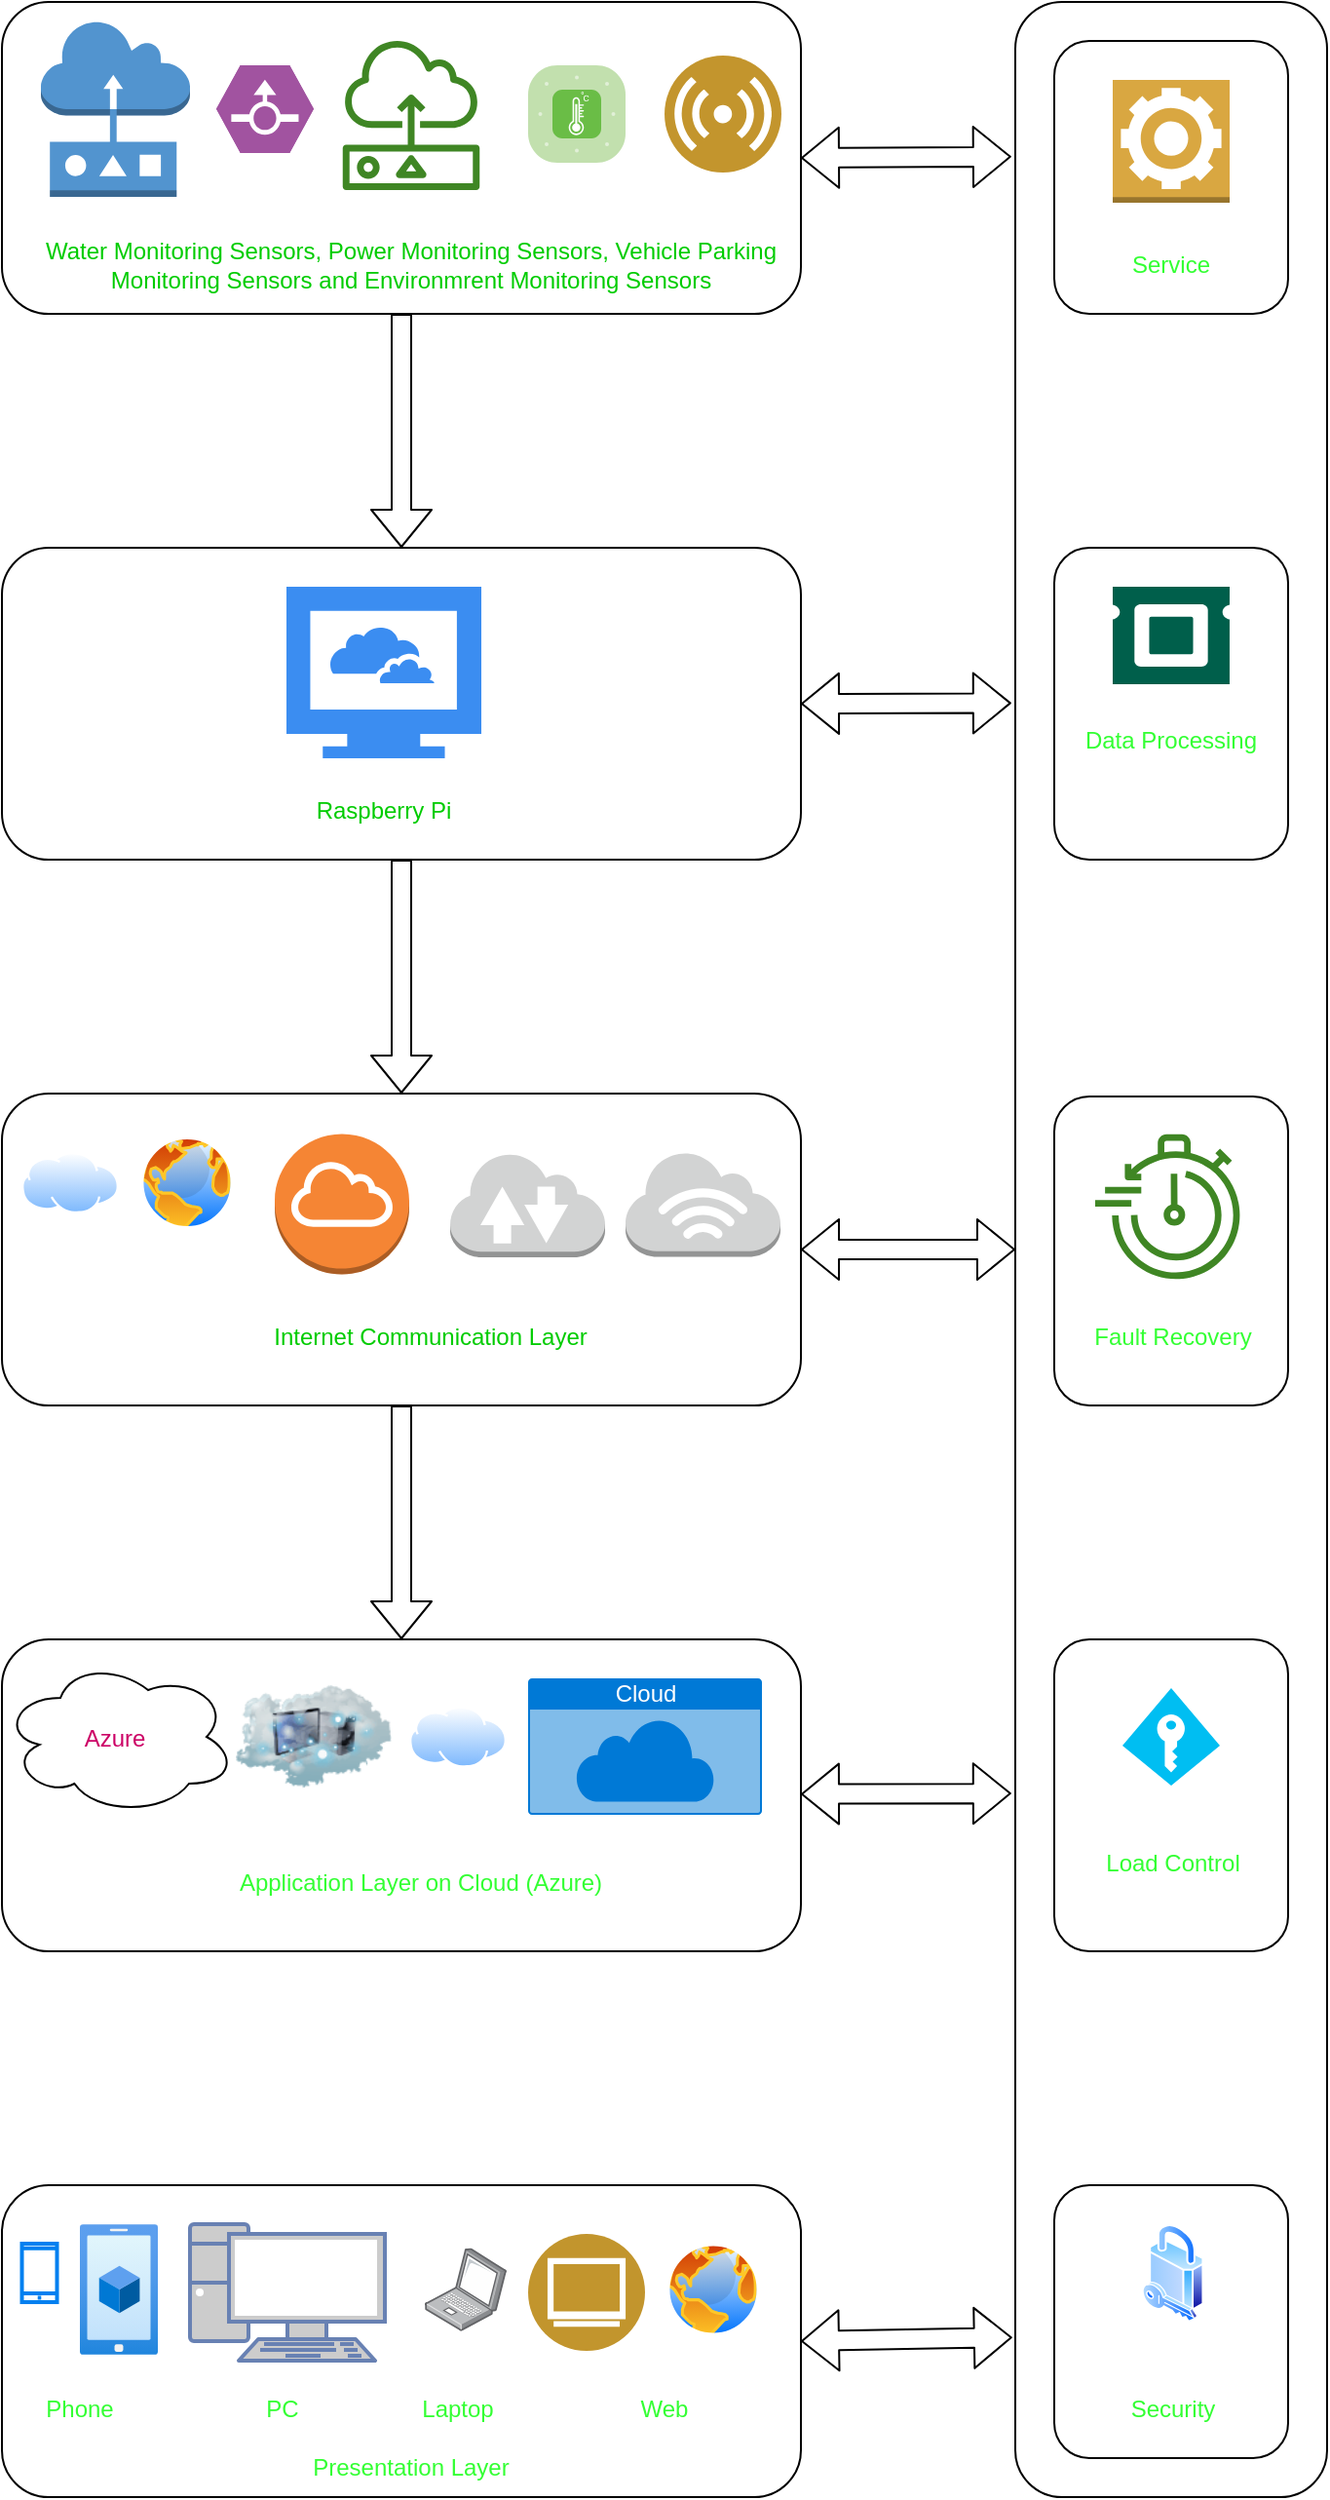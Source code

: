 <mxfile>
    <diagram id="JpVn0bxuRuOm0-zpRY7z" name="Page-1">
        <mxGraphModel dx="2343" dy="1366" grid="1" gridSize="10" guides="1" tooltips="1" connect="1" arrows="1" fold="1" page="1" pageScale="1" pageWidth="850" pageHeight="1100" background="none" math="0" shadow="0">
            <root>
                <mxCell id="0"/>
                <mxCell id="1" parent="0"/>
                <mxCell id="3" value="" style="rounded=1;whiteSpace=wrap;html=1;fillColor=none;" parent="1" vertex="1">
                    <mxGeometry x="80" y="80" width="410" height="160" as="geometry"/>
                </mxCell>
                <mxCell id="4" value="" style="outlineConnect=0;dashed=0;verticalLabelPosition=bottom;verticalAlign=top;align=center;html=1;shape=mxgraph.aws3.sensor;fillColor=#5294CF;gradientColor=none;" parent="1" vertex="1">
                    <mxGeometry x="100" y="90" width="76.5" height="90" as="geometry"/>
                </mxCell>
                <mxCell id="5" value="" style="verticalLabelPosition=bottom;sketch=0;html=1;fillColor=#A153A0;strokeColor=#ffffff;verticalAlign=top;align=center;points=[[0,0.5,0],[0.125,0.25,0],[0.25,0,0],[0.5,0,0],[0.75,0,0],[0.875,0.25,0],[1,0.5,0],[0.875,0.75,0],[0.75,1,0],[0.5,1,0],[0.125,0.75,0]];pointerEvents=1;shape=mxgraph.cisco_safe.compositeIcon;bgIcon=mxgraph.cisco_safe.design.blank_device;resIcon=mxgraph.cisco_safe.design.flow_sensor;" parent="1" vertex="1">
                    <mxGeometry x="190" y="112.5" width="50" height="45" as="geometry"/>
                </mxCell>
                <mxCell id="6" value="" style="sketch=0;outlineConnect=0;fontColor=#232F3E;gradientColor=none;fillColor=#3F8624;strokeColor=none;dashed=0;verticalLabelPosition=bottom;verticalAlign=top;align=center;html=1;fontSize=12;fontStyle=0;aspect=fixed;pointerEvents=1;shape=mxgraph.aws4.sensor;" parent="1" vertex="1">
                    <mxGeometry x="254" y="98.5" width="72" height="78" as="geometry"/>
                </mxCell>
                <mxCell id="7" value="" style="verticalLabelPosition=bottom;sketch=0;html=1;fillColor=#6ABD46;strokeColor=#ffffff;verticalAlign=top;align=center;points=[[0.085,0.085,0],[0.915,0.085,0],[0.915,0.915,0],[0.085,0.915,0],[0.25,0,0],[0.5,0,0],[0.75,0,0],[1,0.25,0],[1,0.5,0],[1,0.75,0],[0.75,1,0],[0.5,1,0],[0.25,1,0],[0,0.75,0],[0,0.5,0],[0,0.25,0]];pointerEvents=1;shape=mxgraph.cisco_safe.compositeIcon;bgIcon=mxgraph.cisco_safe.architecture.generic_appliance;resIcon=mxgraph.cisco_safe.architecture.sensor;" parent="1" vertex="1">
                    <mxGeometry x="350" y="112.5" width="50" height="50" as="geometry"/>
                </mxCell>
                <mxCell id="8" value="" style="aspect=fixed;perimeter=ellipsePerimeter;html=1;align=center;shadow=0;dashed=0;fontColor=#4277BB;labelBackgroundColor=#ffffff;fontSize=12;spacingTop=3;image;image=img/lib/ibm/users/sensor.svg;fillColor=none;" parent="1" vertex="1">
                    <mxGeometry x="420" y="107.5" width="60" height="60" as="geometry"/>
                </mxCell>
                <mxCell id="9" value="&lt;font color=&quot;#00cc00&quot;&gt;Water Monitoring Sensors, Power Monitoring Sensors, Vehicle Parking Monitoring Sensors and Environmrent Monitoring Sensors&lt;/font&gt;" style="text;html=1;strokeColor=none;fillColor=none;align=center;verticalAlign=middle;whiteSpace=wrap;rounded=0;" parent="1" vertex="1">
                    <mxGeometry x="100" y="200" width="380" height="30" as="geometry"/>
                </mxCell>
                <mxCell id="10" value="" style="rounded=1;whiteSpace=wrap;html=1;fontColor=#00CC00;fillColor=none;" parent="1" vertex="1">
                    <mxGeometry x="80" y="360" width="410" height="160" as="geometry"/>
                </mxCell>
                <mxCell id="12" value="" style="sketch=0;html=1;aspect=fixed;strokeColor=none;shadow=0;align=center;verticalAlign=top;fillColor=#3B8DF1;shape=mxgraph.gcp2.cloud_computer;fontColor=#00CC00;" parent="1" vertex="1">
                    <mxGeometry x="226" y="380" width="100" height="88" as="geometry"/>
                </mxCell>
                <mxCell id="13" value="Raspberry Pi" style="text;html=1;strokeColor=none;fillColor=none;align=center;verticalAlign=middle;whiteSpace=wrap;rounded=0;fontColor=#00CC00;" parent="1" vertex="1">
                    <mxGeometry x="234" y="480" width="84" height="30" as="geometry"/>
                </mxCell>
                <mxCell id="14" value="" style="rounded=1;whiteSpace=wrap;html=1;fontColor=#00CC00;fillColor=none;" parent="1" vertex="1">
                    <mxGeometry x="80" y="640" width="410" height="160" as="geometry"/>
                </mxCell>
                <mxCell id="15" value="" style="aspect=fixed;perimeter=ellipsePerimeter;html=1;align=center;shadow=0;dashed=0;spacingTop=3;image;image=img/lib/active_directory/internet_cloud.svg;fontColor=#00CC00;fillColor=none;" parent="1" vertex="1">
                    <mxGeometry x="90" y="670" width="50" height="31.5" as="geometry"/>
                </mxCell>
                <mxCell id="16" value="" style="aspect=fixed;perimeter=ellipsePerimeter;html=1;align=center;shadow=0;dashed=0;spacingTop=3;image;image=img/lib/active_directory/internet_globe.svg;fontColor=#00CC00;fillColor=none;" parent="1" vertex="1">
                    <mxGeometry x="150" y="660.75" width="50" height="50" as="geometry"/>
                </mxCell>
                <mxCell id="17" value="" style="outlineConnect=0;dashed=0;verticalLabelPosition=bottom;verticalAlign=top;align=center;html=1;shape=mxgraph.aws3.internet_gateway;fillColor=#F58534;gradientColor=none;fontColor=#00CC00;" parent="1" vertex="1">
                    <mxGeometry x="220" y="660.75" width="69" height="72" as="geometry"/>
                </mxCell>
                <mxCell id="18" value="" style="outlineConnect=0;dashed=0;verticalLabelPosition=bottom;verticalAlign=top;align=center;html=1;shape=mxgraph.aws3.internet_2;fillColor=#D2D3D3;gradientColor=none;fontColor=#00CC00;" parent="1" vertex="1">
                    <mxGeometry x="310" y="670" width="79.5" height="54" as="geometry"/>
                </mxCell>
                <mxCell id="19" value="" style="outlineConnect=0;dashed=0;verticalLabelPosition=bottom;verticalAlign=top;align=center;html=1;shape=mxgraph.aws3.internet_3;fillColor=#D2D3D3;gradientColor=none;fontColor=#00CC00;" parent="1" vertex="1">
                    <mxGeometry x="400" y="669.75" width="79.5" height="54" as="geometry"/>
                </mxCell>
                <mxCell id="20" value="Internet Communication Layer" style="text;html=1;strokeColor=none;fillColor=none;align=center;verticalAlign=middle;whiteSpace=wrap;rounded=0;fontColor=#00CC00;" parent="1" vertex="1">
                    <mxGeometry x="200" y="750" width="200" height="30" as="geometry"/>
                </mxCell>
                <mxCell id="21" value="" style="shape=flexArrow;endArrow=classic;html=1;fontColor=#00CC00;exitX=0.5;exitY=1;exitDx=0;exitDy=0;entryX=0.5;entryY=0;entryDx=0;entryDy=0;fillColor=default;" parent="1" source="3" target="10" edge="1">
                    <mxGeometry width="50" height="50" relative="1" as="geometry">
                        <mxPoint x="30" y="430" as="sourcePoint"/>
                        <mxPoint x="80" y="380" as="targetPoint"/>
                    </mxGeometry>
                </mxCell>
                <mxCell id="22" value="" style="shape=flexArrow;endArrow=classic;html=1;fontColor=#00CC00;exitX=0.5;exitY=1;exitDx=0;exitDy=0;fillColor=default;entryX=0.5;entryY=0;entryDx=0;entryDy=0;" parent="1" source="10" target="14" edge="1">
                    <mxGeometry width="50" height="50" relative="1" as="geometry">
                        <mxPoint x="289.47" y="550.0" as="sourcePoint"/>
                        <mxPoint x="289" y="620" as="targetPoint"/>
                    </mxGeometry>
                </mxCell>
                <mxCell id="23" value="" style="rounded=1;whiteSpace=wrap;html=1;fontColor=#00CC00;fillColor=none;" parent="1" vertex="1">
                    <mxGeometry x="80" y="920" width="410" height="160" as="geometry"/>
                </mxCell>
                <mxCell id="24" value="" style="ellipse;shape=cloud;whiteSpace=wrap;html=1;fontColor=#00CC00;fillColor=none;" parent="1" vertex="1">
                    <mxGeometry x="80" y="930" width="120" height="80" as="geometry"/>
                </mxCell>
                <mxCell id="25" value="" style="image;html=1;image=img/lib/clip_art/networking/Cloud_Computer_128x128.png;fontColor=#00CC00;fillColor=none;" parent="1" vertex="1">
                    <mxGeometry x="200" y="930" width="80" height="80" as="geometry"/>
                </mxCell>
                <mxCell id="27" value="" style="aspect=fixed;perimeter=ellipsePerimeter;html=1;align=center;shadow=0;dashed=0;spacingTop=3;image;image=img/lib/active_directory/internet_cloud.svg;fontColor=#00CC00;fillColor=none;" parent="1" vertex="1">
                    <mxGeometry x="289" y="954.25" width="50" height="31.5" as="geometry"/>
                </mxCell>
                <mxCell id="28" value="Cloud" style="html=1;strokeColor=none;fillColor=#0079D6;labelPosition=center;verticalLabelPosition=middle;verticalAlign=top;align=center;fontSize=12;outlineConnect=0;spacingTop=-6;fontColor=#FFFFFF;sketch=0;shape=mxgraph.sitemap.cloud;" parent="1" vertex="1">
                    <mxGeometry x="350" y="940" width="120" height="70" as="geometry"/>
                </mxCell>
                <mxCell id="29" value="&lt;font color=&quot;#cc0066&quot;&gt;Azure&lt;/font&gt;" style="text;html=1;strokeColor=none;fillColor=none;align=center;verticalAlign=middle;whiteSpace=wrap;rounded=0;fontColor=#00CC00;" parent="1" vertex="1">
                    <mxGeometry x="108.25" y="955.75" width="60" height="30" as="geometry"/>
                </mxCell>
                <mxCell id="30" value="&lt;font color=&quot;#33ff33&quot;&gt;Application Layer on Cloud (Azure)&lt;/font&gt;" style="text;html=1;strokeColor=none;fillColor=none;align=center;verticalAlign=middle;whiteSpace=wrap;rounded=0;fontColor=#CC0066;" parent="1" vertex="1">
                    <mxGeometry x="200" y="1030" width="190" height="30" as="geometry"/>
                </mxCell>
                <mxCell id="31" value="" style="shape=flexArrow;endArrow=classic;html=1;fontColor=#00CC00;exitX=0.5;exitY=1;exitDx=0;exitDy=0;fillColor=default;entryX=0.5;entryY=0;entryDx=0;entryDy=0;" parent="1" source="14" target="23" edge="1">
                    <mxGeometry width="50" height="50" relative="1" as="geometry">
                        <mxPoint x="284.41" y="820" as="sourcePoint"/>
                        <mxPoint x="284" y="900" as="targetPoint"/>
                    </mxGeometry>
                </mxCell>
                <mxCell id="34" value="" style="rounded=1;whiteSpace=wrap;html=1;fontColor=#33FF33;fillColor=none;" parent="1" vertex="1">
                    <mxGeometry x="80" y="1200" width="410" height="160" as="geometry"/>
                </mxCell>
                <mxCell id="35" value="" style="html=1;verticalLabelPosition=bottom;align=center;labelBackgroundColor=#ffffff;verticalAlign=top;strokeWidth=2;strokeColor=#0080F0;shadow=0;dashed=0;shape=mxgraph.ios7.icons.smartphone;fontColor=#33FF33;fillColor=none;" parent="1" vertex="1">
                    <mxGeometry x="90.25" y="1230" width="18" height="30" as="geometry"/>
                </mxCell>
                <mxCell id="36" value="" style="aspect=fixed;html=1;points=[];align=center;image;fontSize=12;image=img/lib/azure2/general/Mobile.svg;fontColor=#33FF33;fillColor=none;" parent="1" vertex="1">
                    <mxGeometry x="120" y="1220" width="40" height="67" as="geometry"/>
                </mxCell>
                <mxCell id="37" value="" style="fontColor=#0066CC;verticalAlign=top;verticalLabelPosition=bottom;labelPosition=center;align=center;html=1;outlineConnect=0;fillColor=#CCCCCC;strokeColor=#6881B3;gradientColor=none;gradientDirection=north;strokeWidth=2;shape=mxgraph.networks.pc;" parent="1" vertex="1">
                    <mxGeometry x="176.5" y="1220" width="100" height="70" as="geometry"/>
                </mxCell>
                <mxCell id="38" value="" style="points=[];aspect=fixed;html=1;align=center;shadow=0;dashed=0;image;image=img/lib/allied_telesis/computer_and_terminals/Laptop.svg;fontColor=#33FF33;fillColor=none;" parent="1" vertex="1">
                    <mxGeometry x="297" y="1232.2" width="42" height="42.6" as="geometry"/>
                </mxCell>
                <mxCell id="39" value="" style="aspect=fixed;perimeter=ellipsePerimeter;html=1;align=center;shadow=0;dashed=0;fontColor=#4277BB;labelBackgroundColor=#ffffff;fontSize=12;spacingTop=3;image;image=img/lib/ibm/users/browser.svg;fillColor=none;" parent="1" vertex="1">
                    <mxGeometry x="350" y="1225" width="60" height="60" as="geometry"/>
                </mxCell>
                <mxCell id="40" value="" style="aspect=fixed;perimeter=ellipsePerimeter;html=1;align=center;shadow=0;dashed=0;spacingTop=3;image;image=img/lib/active_directory/internet_globe.svg;fontColor=#33FF33;fillColor=none;" parent="1" vertex="1">
                    <mxGeometry x="420" y="1228.5" width="50" height="50" as="geometry"/>
                </mxCell>
                <mxCell id="41" value="Phone" style="text;html=1;strokeColor=none;fillColor=none;align=center;verticalAlign=middle;whiteSpace=wrap;rounded=0;fontColor=#33FF33;" parent="1" vertex="1">
                    <mxGeometry x="90" y="1300" width="60" height="30" as="geometry"/>
                </mxCell>
                <mxCell id="42" value="PC" style="text;html=1;strokeColor=none;fillColor=none;align=center;verticalAlign=middle;whiteSpace=wrap;rounded=0;fontColor=#33FF33;" parent="1" vertex="1">
                    <mxGeometry x="194" y="1300" width="60" height="30" as="geometry"/>
                </mxCell>
                <mxCell id="43" value="Laptop" style="text;html=1;strokeColor=none;fillColor=none;align=center;verticalAlign=middle;whiteSpace=wrap;rounded=0;fontColor=#33FF33;" parent="1" vertex="1">
                    <mxGeometry x="284" y="1300" width="60" height="30" as="geometry"/>
                </mxCell>
                <mxCell id="46" value="Web" style="text;html=1;strokeColor=none;fillColor=none;align=center;verticalAlign=middle;whiteSpace=wrap;rounded=0;fontColor=#33FF33;" parent="1" vertex="1">
                    <mxGeometry x="390" y="1300" width="60" height="30" as="geometry"/>
                </mxCell>
                <mxCell id="47" value="Presentation Layer" style="text;html=1;strokeColor=none;fillColor=none;align=center;verticalAlign=middle;whiteSpace=wrap;rounded=0;fontColor=#33FF33;" parent="1" vertex="1">
                    <mxGeometry x="227" y="1330" width="126" height="30" as="geometry"/>
                </mxCell>
                <mxCell id="48" value="" style="rounded=1;whiteSpace=wrap;html=1;fontColor=#33FF33;fillColor=none;" parent="1" vertex="1">
                    <mxGeometry x="620" y="100" width="120" height="140" as="geometry"/>
                </mxCell>
                <mxCell id="49" value="" style="outlineConnect=0;dashed=0;verticalLabelPosition=bottom;verticalAlign=top;align=center;html=1;shape=mxgraph.aws3.worker;fillColor=#D9A741;gradientColor=none;fontColor=#33FF33;" parent="1" vertex="1">
                    <mxGeometry x="650" y="120" width="60" height="63" as="geometry"/>
                </mxCell>
                <mxCell id="50" value="Service" style="text;html=1;strokeColor=none;fillColor=none;align=center;verticalAlign=middle;whiteSpace=wrap;rounded=0;fontColor=#33FF33;" parent="1" vertex="1">
                    <mxGeometry x="650" y="200" width="60" height="30" as="geometry"/>
                </mxCell>
                <mxCell id="51" value="" style="rounded=1;whiteSpace=wrap;html=1;fontColor=#33FF33;fillColor=none;" parent="1" vertex="1">
                    <mxGeometry x="620" y="360" width="120" height="160" as="geometry"/>
                </mxCell>
                <mxCell id="52" value="" style="sketch=0;pointerEvents=1;shadow=0;dashed=0;html=1;strokeColor=none;fillColor=#005F4B;labelPosition=center;verticalLabelPosition=bottom;verticalAlign=top;align=center;outlineConnect=0;shape=mxgraph.veeam2.cpu;fontColor=#33FF33;" parent="1" vertex="1">
                    <mxGeometry x="650" y="380" width="60" height="50" as="geometry"/>
                </mxCell>
                <mxCell id="53" value="Data Processing" style="text;html=1;strokeColor=none;fillColor=none;align=center;verticalAlign=middle;whiteSpace=wrap;rounded=0;fontColor=#33FF33;" parent="1" vertex="1">
                    <mxGeometry x="632" y="438" width="96" height="42" as="geometry"/>
                </mxCell>
                <mxCell id="54" value="" style="rounded=1;whiteSpace=wrap;html=1;fontColor=#33FF33;fillColor=none;" parent="1" vertex="1">
                    <mxGeometry x="620" y="641.5" width="120" height="158.5" as="geometry"/>
                </mxCell>
                <mxCell id="55" value="" style="sketch=0;outlineConnect=0;fontColor=#232F3E;gradientColor=none;fillColor=#3F8624;strokeColor=none;dashed=0;verticalLabelPosition=bottom;verticalAlign=top;align=center;html=1;fontSize=12;fontStyle=0;aspect=fixed;pointerEvents=1;shape=mxgraph.aws4.backup_recovery_time_objective;" parent="1" vertex="1">
                    <mxGeometry x="641" y="660.75" width="78" height="75" as="geometry"/>
                </mxCell>
                <mxCell id="56" value="Fault Recovery" style="text;html=1;strokeColor=none;fillColor=none;align=center;verticalAlign=middle;whiteSpace=wrap;rounded=0;fontColor=#33FF33;" parent="1" vertex="1">
                    <mxGeometry x="632" y="750" width="98" height="30" as="geometry"/>
                </mxCell>
                <mxCell id="59" value="" style="rounded=1;whiteSpace=wrap;html=1;fontColor=#33FF33;fillColor=none;" parent="1" vertex="1">
                    <mxGeometry x="620" y="920" width="120" height="160" as="geometry"/>
                </mxCell>
                <mxCell id="61" value="" style="verticalLabelPosition=bottom;html=1;verticalAlign=top;align=center;strokeColor=none;fillColor=#00BEF2;shape=mxgraph.azure.access_control;fontColor=#33FF33;" parent="1" vertex="1">
                    <mxGeometry x="655" y="945" width="50" height="50" as="geometry"/>
                </mxCell>
                <mxCell id="62" value="Load Control" style="text;html=1;strokeColor=none;fillColor=none;align=center;verticalAlign=middle;whiteSpace=wrap;rounded=0;fontColor=#33FF33;" parent="1" vertex="1">
                    <mxGeometry x="632" y="1020" width="98" height="30" as="geometry"/>
                </mxCell>
                <mxCell id="63" value="" style="rounded=1;whiteSpace=wrap;html=1;fontColor=#33FF33;fillColor=none;" parent="1" vertex="1">
                    <mxGeometry x="620" y="1200" width="120" height="140" as="geometry"/>
                </mxCell>
                <mxCell id="64" value="" style="aspect=fixed;perimeter=ellipsePerimeter;html=1;align=center;shadow=0;dashed=0;spacingTop=3;image;image=img/lib/active_directory/security.svg;fontColor=#33FF33;fillColor=none;" parent="1" vertex="1">
                    <mxGeometry x="665.25" y="1220" width="31.5" height="50" as="geometry"/>
                </mxCell>
                <mxCell id="65" value="Security" style="text;html=1;strokeColor=none;fillColor=none;align=center;verticalAlign=middle;whiteSpace=wrap;rounded=0;fontColor=#33FF33;" parent="1" vertex="1">
                    <mxGeometry x="651" y="1300" width="60" height="30" as="geometry"/>
                </mxCell>
                <mxCell id="67" value="" style="rounded=1;whiteSpace=wrap;html=1;fontColor=#33FF33;fillColor=none;" parent="1" vertex="1">
                    <mxGeometry x="600" y="80" width="160" height="1280" as="geometry"/>
                </mxCell>
                <mxCell id="68" value="" style="shape=flexArrow;endArrow=classic;startArrow=classic;html=1;fontColor=#33FF33;fillColor=default;entryX=-0.013;entryY=0.062;entryDx=0;entryDy=0;entryPerimeter=0;exitX=1;exitY=0.5;exitDx=0;exitDy=0;" parent="1" source="3" target="67" edge="1">
                    <mxGeometry width="100" height="100" relative="1" as="geometry">
                        <mxPoint x="400" y="190" as="sourcePoint"/>
                        <mxPoint x="500" y="90" as="targetPoint"/>
                    </mxGeometry>
                </mxCell>
                <mxCell id="69" value="" style="shape=flexArrow;endArrow=classic;startArrow=classic;html=1;fontColor=#33FF33;fillColor=default;entryX=-0.013;entryY=0.281;entryDx=0;entryDy=0;entryPerimeter=0;exitX=1;exitY=0.5;exitDx=0;exitDy=0;" parent="1" source="10" target="67" edge="1">
                    <mxGeometry width="100" height="100" relative="1" as="geometry">
                        <mxPoint x="400" y="520" as="sourcePoint"/>
                        <mxPoint x="500" y="420" as="targetPoint"/>
                    </mxGeometry>
                </mxCell>
                <mxCell id="70" value="" style="shape=flexArrow;endArrow=classic;startArrow=classic;html=1;fontColor=#33FF33;fillColor=default;entryX=0;entryY=0.5;entryDx=0;entryDy=0;" parent="1" source="14" target="67" edge="1">
                    <mxGeometry width="100" height="100" relative="1" as="geometry">
                        <mxPoint x="400" y="800" as="sourcePoint"/>
                        <mxPoint x="500" y="700" as="targetPoint"/>
                    </mxGeometry>
                </mxCell>
                <mxCell id="71" value="" style="shape=flexArrow;endArrow=classic;startArrow=classic;html=1;fontColor=#33FF33;fillColor=default;entryX=-0.013;entryY=0.718;entryDx=0;entryDy=0;entryPerimeter=0;" parent="1" source="23" target="67" edge="1">
                    <mxGeometry width="100" height="100" relative="1" as="geometry">
                        <mxPoint x="400" y="1080" as="sourcePoint"/>
                        <mxPoint x="500" y="980" as="targetPoint"/>
                    </mxGeometry>
                </mxCell>
                <mxCell id="72" value="" style="shape=flexArrow;endArrow=classic;startArrow=classic;html=1;fontColor=#33FF33;fillColor=default;entryX=-0.01;entryY=0.936;entryDx=0;entryDy=0;entryPerimeter=0;exitX=1;exitY=0.5;exitDx=0;exitDy=0;" parent="1" source="34" target="67" edge="1">
                    <mxGeometry width="100" height="100" relative="1" as="geometry">
                        <mxPoint x="400" y="1360" as="sourcePoint"/>
                        <mxPoint x="500" y="1260" as="targetPoint"/>
                    </mxGeometry>
                </mxCell>
            </root>
        </mxGraphModel>
    </diagram>
</mxfile>